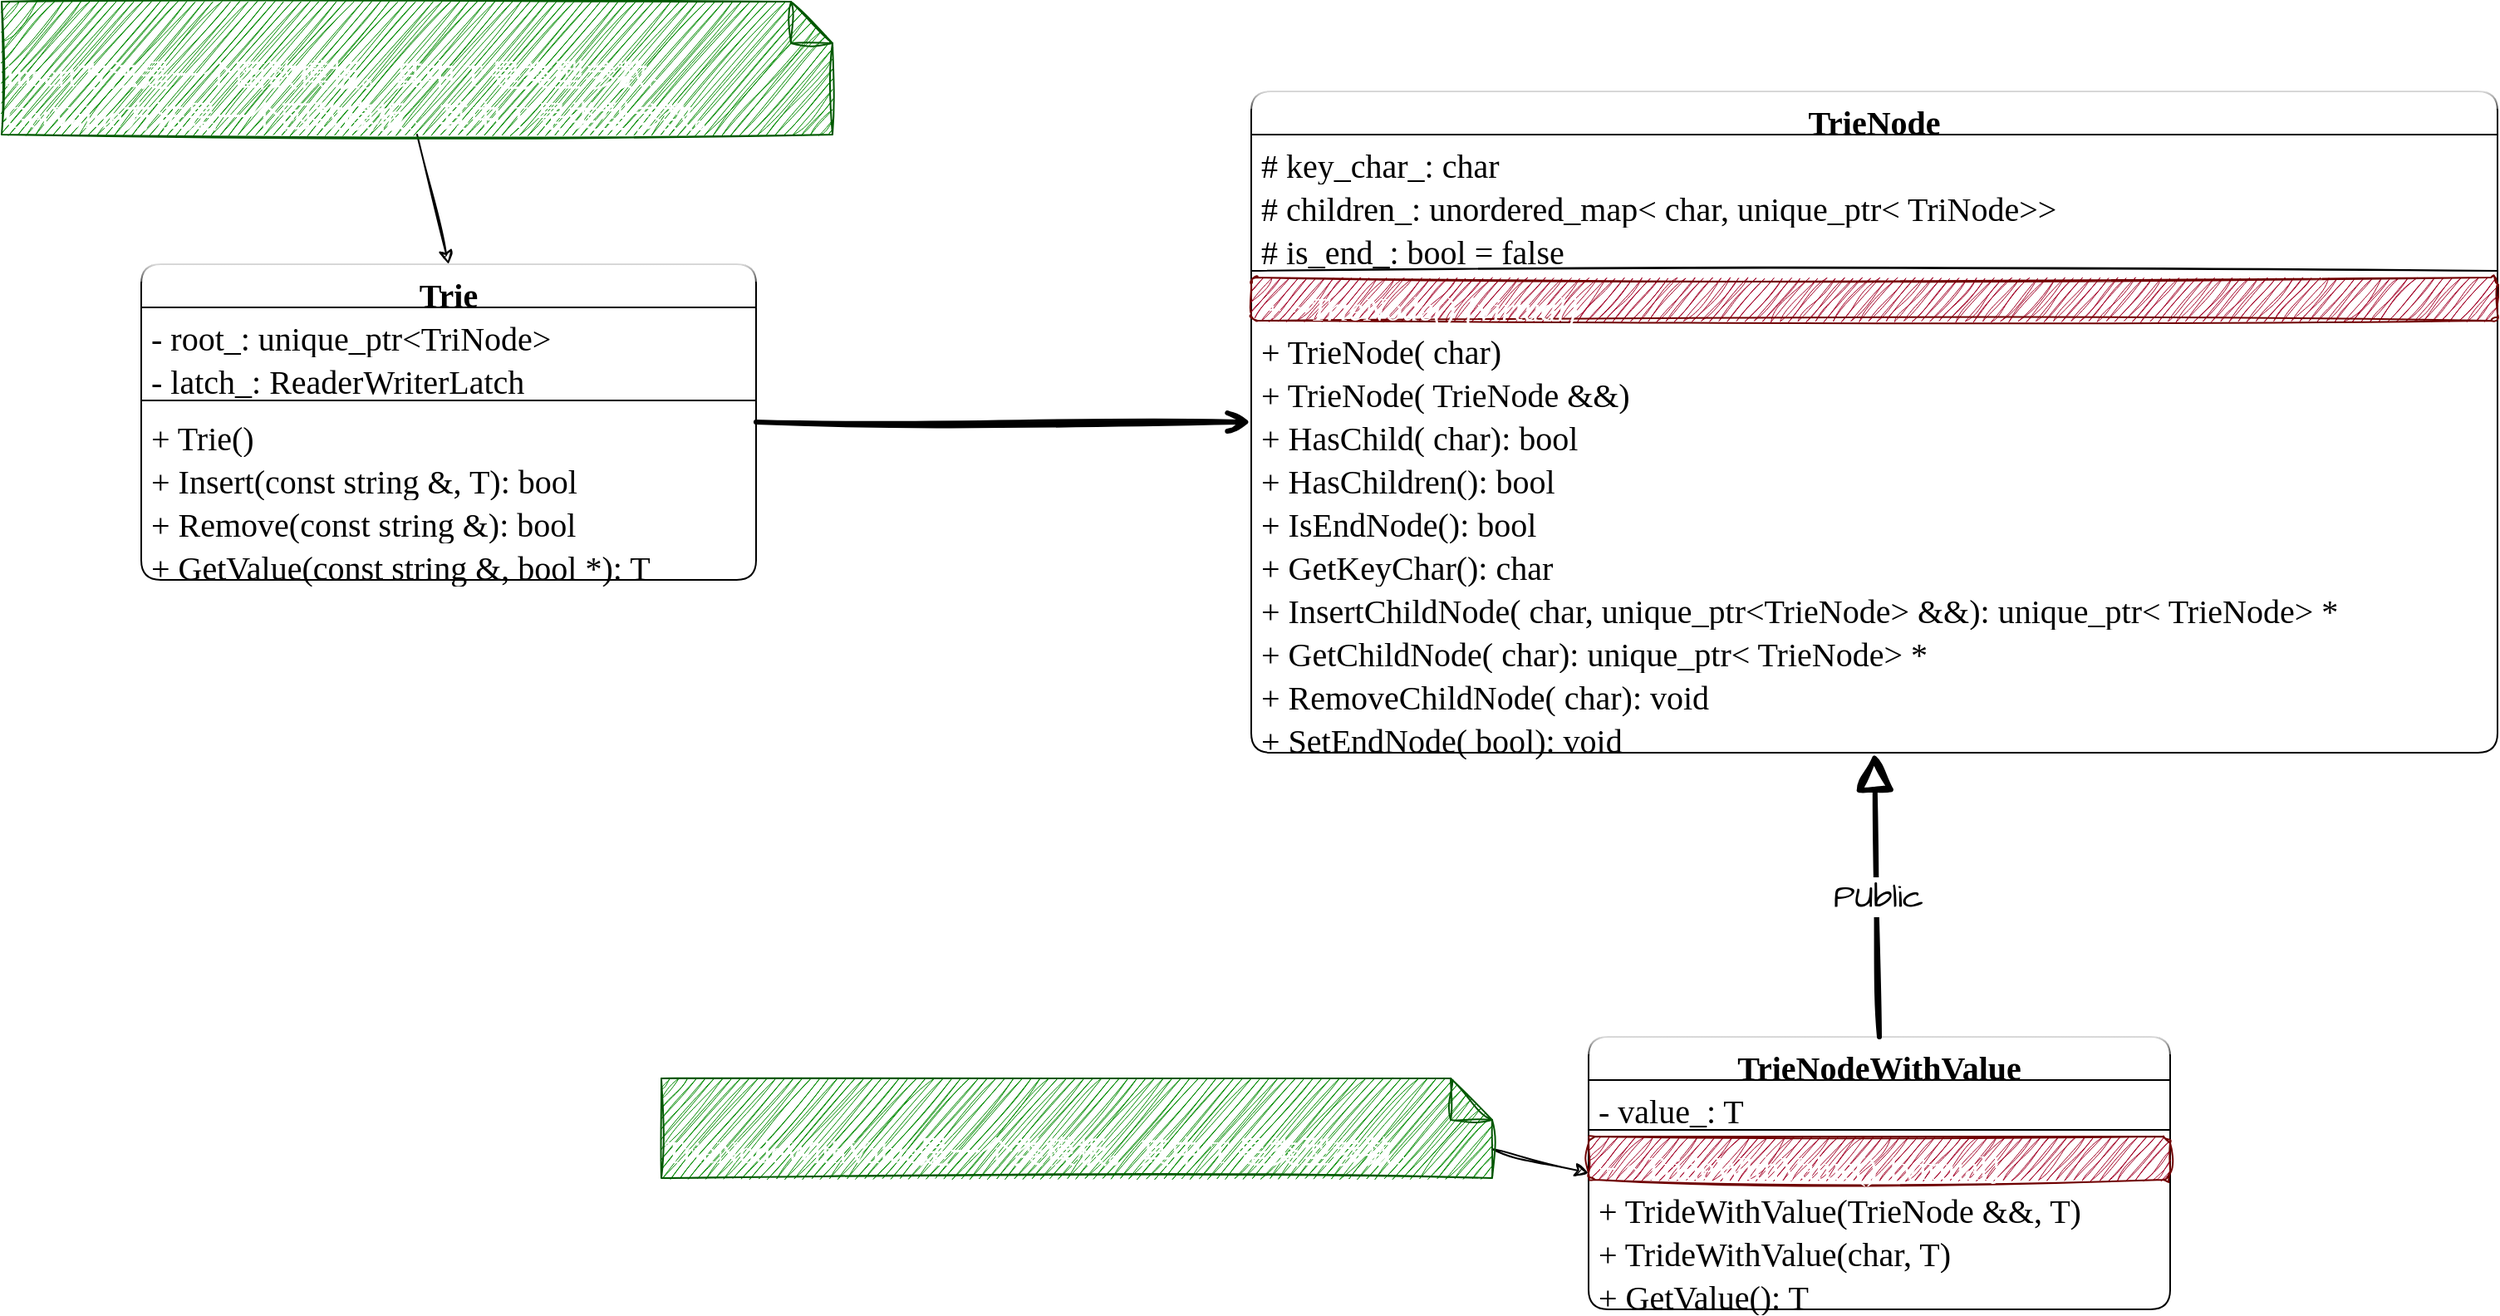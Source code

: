 <mxfile>
    <diagram id="lZExmTqpAr0ocWliqW19" name="Page-1">
        <mxGraphModel dx="4000" dy="1334" grid="0" gridSize="10" guides="1" tooltips="1" connect="1" arrows="1" fold="1" page="1" pageScale="1" pageWidth="1654" pageHeight="2336" math="0" shadow="0">
            <root>
                <mxCell id="0"/>
                <mxCell id="1" parent="0"/>
                <mxCell id="21" value="TrieNode" style="swimlane;fontStyle=1;align=center;verticalAlign=top;childLayout=stackLayout;horizontal=1;startSize=26;horizontalStack=0;resizeParent=1;resizeParentMax=0;resizeLast=0;collapsible=1;marginBottom=0;hachureGap=4;fontFamily=Comic Sans MS;fontSize=20;swimlaneFillColor=default;gradientColor=none;rounded=1;swimlaneLine=1;glass=1;shadow=0;movable=1;resizable=1;rotatable=1;deletable=1;editable=1;connectable=1;fillColor=default;" parent="1" vertex="1">
                    <mxGeometry x="-860" y="134" width="750" height="398" as="geometry"/>
                </mxCell>
                <mxCell id="22" value="# key_char_: char" style="text;align=left;verticalAlign=top;spacingLeft=4;spacingRight=4;overflow=hidden;rotatable=0;points=[[0,0.5],[1,0.5]];portConstraint=eastwest;hachureGap=4;fontFamily=Comic Sans MS;fontSize=20;swimlaneFillColor=none;glass=0;rounded=1;shadow=0;fillColor=none;movable=0;resizable=0;deletable=0;editable=0;connectable=0;sketch=1;curveFitting=1;jiggle=2;" parent="21" vertex="1">
                    <mxGeometry y="26" width="750" height="26" as="geometry"/>
                </mxCell>
                <mxCell id="28" value="# children_: unordered_map&lt; char, unique_ptr&lt; TriNode&gt;&gt;" style="text;align=left;verticalAlign=top;spacingLeft=4;spacingRight=4;overflow=hidden;rotatable=0;points=[[0,0.5],[1,0.5]];portConstraint=eastwest;hachureGap=4;fontFamily=Comic Sans MS;fontSize=20;swimlaneFillColor=none;glass=0;rounded=1;shadow=0;fillColor=none;movable=0;resizable=0;deletable=0;editable=0;connectable=0;sketch=1;curveFitting=1;jiggle=2;" parent="21" vertex="1">
                    <mxGeometry y="52" width="750" height="26" as="geometry"/>
                </mxCell>
                <mxCell id="27" value="# is_end_: bool = false" style="text;align=left;verticalAlign=top;spacingLeft=4;spacingRight=4;overflow=hidden;rotatable=0;points=[[0,0.5],[1,0.5]];portConstraint=eastwest;hachureGap=4;fontFamily=Comic Sans MS;fontSize=20;swimlaneFillColor=none;glass=0;rounded=1;shadow=0;fillColor=none;movable=0;resizable=0;deletable=0;editable=0;connectable=0;sketch=1;curveFitting=1;jiggle=2;" parent="21" vertex="1">
                    <mxGeometry y="78" width="750" height="26" as="geometry"/>
                </mxCell>
                <mxCell id="23" value="" style="line;strokeWidth=1;fillColor=none;align=left;verticalAlign=middle;spacingTop=-1;spacingLeft=3;spacingRight=3;rotatable=0;labelPosition=right;points=[];portConstraint=eastwest;strokeColor=inherit;hachureGap=4;fontFamily=Architects Daughter;fontSource=https%3A%2F%2Ffonts.googleapis.com%2Fcss%3Ffamily%3DArchitects%2BDaughter;fontSize=20;swimlaneFillColor=none;movable=0;resizable=0;deletable=0;editable=0;connectable=0;rounded=1;sketch=1;curveFitting=1;jiggle=2;" parent="21" vertex="1">
                    <mxGeometry y="104" width="750" height="8" as="geometry"/>
                </mxCell>
                <mxCell id="81" value="+ ~TrieNode() {virtual}" style="text;strokeColor=#6F0000;fillColor=#a20025;align=left;verticalAlign=top;spacingLeft=4;spacingRight=4;overflow=hidden;rotatable=0;points=[[0,0.5],[1,0.5]];portConstraint=eastwest;hachureGap=4;fontFamily=Comic Sans MS;fontSize=20;swimlaneFillColor=none;fontStyle=2;fontColor=#ffffff;movable=0;resizable=0;deletable=0;editable=0;connectable=0;rounded=1;sketch=1;curveFitting=1;jiggle=2;" vertex="1" parent="21">
                    <mxGeometry y="112" width="750" height="26" as="geometry"/>
                </mxCell>
                <mxCell id="54" value="+ TrieNode( char)" style="text;strokeColor=none;fillColor=none;align=left;verticalAlign=top;spacingLeft=4;spacingRight=4;overflow=hidden;rotatable=0;points=[[0,0.5],[1,0.5]];portConstraint=eastwest;hachureGap=4;fontFamily=Comic Sans MS;fontSize=20;swimlaneFillColor=none;movable=0;resizable=0;deletable=0;editable=0;connectable=0;rounded=1;sketch=1;curveFitting=1;jiggle=2;" vertex="1" parent="21">
                    <mxGeometry y="138" width="750" height="26" as="geometry"/>
                </mxCell>
                <mxCell id="80" value="+ TrieNode( TrieNode &amp;&amp;)" style="text;strokeColor=none;fillColor=none;align=left;verticalAlign=top;spacingLeft=4;spacingRight=4;overflow=hidden;rotatable=0;points=[[0,0.5],[1,0.5]];portConstraint=eastwest;hachureGap=4;fontFamily=Comic Sans MS;fontSize=20;swimlaneFillColor=none;movable=0;resizable=0;deletable=0;editable=0;connectable=0;rounded=1;sketch=1;curveFitting=1;jiggle=2;" vertex="1" parent="21">
                    <mxGeometry y="164" width="750" height="26" as="geometry"/>
                </mxCell>
                <mxCell id="83" value="+ HasChild( char): bool" style="text;strokeColor=none;fillColor=none;align=left;verticalAlign=top;spacingLeft=4;spacingRight=4;overflow=hidden;rotatable=0;points=[[0,0.5],[1,0.5]];portConstraint=eastwest;hachureGap=4;fontFamily=Comic Sans MS;fontSize=20;swimlaneFillColor=none;fontStyle=0;movable=0;resizable=0;deletable=0;editable=0;connectable=0;rounded=1;sketch=1;curveFitting=1;jiggle=2;" vertex="1" parent="21">
                    <mxGeometry y="190" width="750" height="26" as="geometry"/>
                </mxCell>
                <mxCell id="84" value="+ HasChildren(): bool" style="text;strokeColor=none;fillColor=none;align=left;verticalAlign=top;spacingLeft=4;spacingRight=4;overflow=hidden;rotatable=0;points=[[0,0.5],[1,0.5]];portConstraint=eastwest;hachureGap=4;fontFamily=Comic Sans MS;fontSize=20;swimlaneFillColor=none;fontStyle=0;movable=0;resizable=0;deletable=0;editable=0;connectable=0;rounded=1;sketch=1;curveFitting=1;jiggle=2;" vertex="1" parent="21">
                    <mxGeometry y="216" width="750" height="26" as="geometry"/>
                </mxCell>
                <mxCell id="85" value="+ IsEndNode(): bool" style="text;strokeColor=none;fillColor=none;align=left;verticalAlign=top;spacingLeft=4;spacingRight=4;overflow=hidden;rotatable=0;points=[[0,0.5],[1,0.5]];portConstraint=eastwest;hachureGap=4;fontFamily=Comic Sans MS;fontSize=20;swimlaneFillColor=none;fontStyle=0;movable=0;resizable=0;deletable=0;editable=0;connectable=0;rounded=1;sketch=1;curveFitting=1;jiggle=2;" vertex="1" parent="21">
                    <mxGeometry y="242" width="750" height="26" as="geometry"/>
                </mxCell>
                <mxCell id="86" value="+ GetKeyChar(): char" style="text;strokeColor=none;fillColor=none;align=left;verticalAlign=top;spacingLeft=4;spacingRight=4;overflow=hidden;rotatable=0;points=[[0,0.5],[1,0.5]];portConstraint=eastwest;hachureGap=4;fontFamily=Comic Sans MS;fontSize=20;swimlaneFillColor=none;fontStyle=0;movable=0;resizable=0;deletable=0;editable=0;connectable=0;rounded=1;sketch=1;curveFitting=1;jiggle=2;" vertex="1" parent="21">
                    <mxGeometry y="268" width="750" height="26" as="geometry"/>
                </mxCell>
                <mxCell id="79" value="+ InsertChildNode( char, unique_ptr&lt;TrieNode&gt; &amp;&amp;): unique_ptr&lt; TrieNode&gt; *" style="text;strokeColor=none;fillColor=none;align=left;verticalAlign=top;spacingLeft=4;spacingRight=4;overflow=hidden;rotatable=0;points=[[0,0.5],[1,0.5]];portConstraint=eastwest;hachureGap=4;fontFamily=Comic Sans MS;fontSize=20;swimlaneFillColor=none;movable=0;resizable=0;deletable=0;editable=0;connectable=0;rounded=1;sketch=1;curveFitting=1;jiggle=2;" vertex="1" parent="21">
                    <mxGeometry y="294" width="750" height="26" as="geometry"/>
                </mxCell>
                <mxCell id="78" value="+ GetChildNode( char): unique_ptr&lt; TrieNode&gt; *" style="text;strokeColor=none;fillColor=none;align=left;verticalAlign=top;spacingLeft=4;spacingRight=4;overflow=hidden;rotatable=0;points=[[0,0.5],[1,0.5]];portConstraint=eastwest;hachureGap=4;fontFamily=Comic Sans MS;fontSize=20;swimlaneFillColor=none;movable=0;resizable=0;deletable=0;editable=0;connectable=0;rounded=1;sketch=1;curveFitting=1;jiggle=2;" vertex="1" parent="21">
                    <mxGeometry y="320" width="750" height="26" as="geometry"/>
                </mxCell>
                <mxCell id="53" value="+ RemoveChildNode( char): void" style="text;strokeColor=none;fillColor=none;align=left;verticalAlign=top;spacingLeft=4;spacingRight=4;overflow=hidden;rotatable=0;points=[[0,0.5],[1,0.5]];portConstraint=eastwest;hachureGap=4;fontFamily=Comic Sans MS;fontSize=20;swimlaneFillColor=none;movable=0;resizable=0;deletable=0;editable=0;connectable=0;rounded=1;sketch=1;curveFitting=1;jiggle=2;" vertex="1" parent="21">
                    <mxGeometry y="346" width="750" height="26" as="geometry"/>
                </mxCell>
                <mxCell id="24" value="+ SetEndNode( bool): void" style="text;strokeColor=none;fillColor=none;align=left;verticalAlign=top;spacingLeft=4;spacingRight=4;overflow=hidden;rotatable=0;points=[[0,0.5],[1,0.5]];portConstraint=eastwest;hachureGap=4;fontFamily=Comic Sans MS;fontSize=20;swimlaneFillColor=none;movable=0;resizable=0;deletable=0;editable=0;connectable=0;rounded=1;sketch=1;curveFitting=1;jiggle=2;" parent="21" vertex="1">
                    <mxGeometry y="372" width="750" height="26" as="geometry"/>
                </mxCell>
                <mxCell id="91" value="TrieNodeWithValue" style="swimlane;fontStyle=1;align=center;verticalAlign=top;childLayout=stackLayout;horizontal=1;startSize=26;horizontalStack=0;resizeParent=1;resizeParentMax=0;resizeLast=0;collapsible=1;marginBottom=0;rounded=1;shadow=0;glass=1;hachureGap=4;strokeColor=default;fontFamily=Comic Sans MS;fontSize=20;fontColor=default;fillColor=default;gradientColor=none;swimlaneFillColor=default;movable=1;resizable=1;rotatable=1;deletable=1;editable=1;connectable=1;" vertex="1" parent="1">
                    <mxGeometry x="-657" y="703" width="350" height="164" as="geometry">
                        <mxRectangle x="-475" y="200" width="230" height="40" as="alternateBounds"/>
                    </mxGeometry>
                </mxCell>
                <mxCell id="92" value="- value_: T" style="text;strokeColor=none;fillColor=none;align=left;verticalAlign=top;spacingLeft=4;spacingRight=4;overflow=hidden;rotatable=0;points=[[0,0.5],[1,0.5]];portConstraint=eastwest;rounded=1;shadow=0;glass=1;hachureGap=4;fontFamily=Comic Sans MS;fontSize=20;fontColor=default;startSize=26;sketch=1;curveFitting=1;jiggle=2;movable=0;resizable=0;deletable=0;editable=0;connectable=0;" vertex="1" parent="91">
                    <mxGeometry y="26" width="350" height="26" as="geometry"/>
                </mxCell>
                <mxCell id="93" value="" style="line;strokeWidth=1;fillColor=none;align=left;verticalAlign=middle;spacingTop=-1;spacingLeft=3;spacingRight=3;rotatable=0;labelPosition=right;points=[];portConstraint=eastwest;strokeColor=inherit;rounded=1;shadow=0;glass=1;hachureGap=4;fontFamily=Architects Daughter;fontSource=https%3A%2F%2Ffonts.googleapis.com%2Fcss%3Ffamily%3DArchitects%2BDaughter;fontSize=20;fontColor=default;startSize=26;movable=0;resizable=0;deletable=0;editable=0;connectable=0;" vertex="1" parent="91">
                    <mxGeometry y="52" width="350" height="8" as="geometry"/>
                </mxCell>
                <mxCell id="100" value="+ ~TrideWithValue() {virtual}" style="text;strokeColor=#6F0000;fillColor=#a20025;align=left;verticalAlign=top;spacingLeft=4;spacingRight=4;overflow=hidden;rotatable=0;points=[[0,0.5],[1,0.5]];portConstraint=eastwest;rounded=1;shadow=0;glass=0;hachureGap=4;fontFamily=Comic Sans MS;fontSize=20;fontColor=#ffffff;startSize=26;sketch=1;curveFitting=1;jiggle=2;movable=0;resizable=0;deletable=0;editable=0;connectable=0;" vertex="1" parent="91">
                    <mxGeometry y="60" width="350" height="26" as="geometry"/>
                </mxCell>
                <mxCell id="94" value="+ TrideWithValue(TrieNode &amp;&amp;, T)" style="text;strokeColor=none;fillColor=none;align=left;verticalAlign=top;spacingLeft=4;spacingRight=4;overflow=hidden;rotatable=0;points=[[0,0.5],[1,0.5]];portConstraint=eastwest;rounded=1;shadow=0;glass=1;hachureGap=4;fontFamily=Comic Sans MS;fontSize=20;fontColor=default;startSize=26;sketch=1;curveFitting=1;jiggle=2;movable=0;resizable=0;deletable=0;editable=0;connectable=0;" vertex="1" parent="91">
                    <mxGeometry y="86" width="350" height="26" as="geometry"/>
                </mxCell>
                <mxCell id="99" value="+ TrideWithValue(char, T)" style="text;strokeColor=none;fillColor=none;align=left;verticalAlign=top;spacingLeft=4;spacingRight=4;overflow=hidden;rotatable=0;points=[[0,0.5],[1,0.5]];portConstraint=eastwest;rounded=1;shadow=0;glass=1;hachureGap=4;fontFamily=Comic Sans MS;fontSize=20;fontColor=default;startSize=26;sketch=1;curveFitting=1;jiggle=2;movable=0;resizable=0;deletable=0;editable=0;connectable=0;" vertex="1" parent="91">
                    <mxGeometry y="112" width="350" height="26" as="geometry"/>
                </mxCell>
                <mxCell id="102" value="+ GetValue(): T" style="text;strokeColor=none;fillColor=none;align=left;verticalAlign=top;spacingLeft=4;spacingRight=4;overflow=hidden;rotatable=0;points=[[0,0.5],[1,0.5]];portConstraint=eastwest;rounded=1;shadow=0;glass=1;hachureGap=4;fontFamily=Comic Sans MS;fontSize=20;fontColor=default;startSize=26;sketch=1;curveFitting=1;jiggle=2;movable=0;resizable=0;deletable=0;editable=0;connectable=0;" vertex="1" parent="91">
                    <mxGeometry y="138" width="350" height="26" as="geometry"/>
                </mxCell>
                <mxCell id="96" value="PUblic" style="endArrow=block;endSize=16;endFill=0;html=1;hachureGap=4;fontFamily=Architects Daughter;fontSource=https%3A%2F%2Ffonts.googleapis.com%2Fcss%3Ffamily%3DArchitects%2BDaughter;fontSize=20;fontColor=default;shadow=0;rounded=1;sketch=1;curveFitting=1;jiggle=2;exitX=0.5;exitY=0;exitDx=0;exitDy=0;entryX=0.5;entryY=1;entryDx=0;entryDy=0;strokeWidth=3;" edge="1" parent="1" source="91" target="21">
                    <mxGeometry width="160" relative="1" as="geometry">
                        <mxPoint x="-250" y="360" as="sourcePoint"/>
                        <mxPoint x="-510" y="390" as="targetPoint"/>
                    </mxGeometry>
                </mxCell>
                <mxCell id="98" style="edgeStyle=none;sketch=1;hachureGap=4;jiggle=2;curveFitting=1;html=1;exitX=0;exitY=0;exitDx=500;exitDy=42.5;exitPerimeter=0;entryX=0;entryY=0.5;entryDx=0;entryDy=0;fontFamily=Comic Sans MS;fontSource=https%3A%2F%2Ffonts.googleapis.com%2Fcss%3Ffamily%3DArchitects%2BDaughter;fontSize=20;fontColor=default;startSize=26;" edge="1" parent="1" source="97" target="91">
                    <mxGeometry relative="1" as="geometry"/>
                </mxCell>
                <mxCell id="97" value="&lt;font style=&quot;font-size: 19px;&quot;&gt;TrieNodeWithValue是一个类模板。其中 T 是类型参数。&lt;/font&gt;" style="shape=note2;boundedLbl=1;whiteSpace=wrap;html=1;size=25;verticalAlign=top;align=left;rounded=1;shadow=0;glass=1;sketch=1;hachureGap=4;jiggle=2;curveFitting=1;fontFamily=Comic Sans MS;fontSize=20;startSize=26;fillColor=#008a00;strokeColor=#005700;fontColor=#ffffff;" vertex="1" parent="1">
                    <mxGeometry x="-1215" y="728" width="500" height="60" as="geometry"/>
                </mxCell>
                <mxCell id="111" value="Trie" style="swimlane;fontStyle=1;align=center;verticalAlign=top;childLayout=stackLayout;horizontal=1;startSize=26;horizontalStack=0;resizeParent=1;resizeParentMax=0;resizeLast=0;collapsible=1;marginBottom=0;rounded=1;shadow=0;glass=1;hachureGap=4;strokeColor=default;fontFamily=Comic Sans MS;fontSize=20;fontColor=default;fillColor=default;gradientColor=none;movable=1;resizable=1;rotatable=1;deletable=1;editable=1;connectable=1;" vertex="1" parent="1">
                    <mxGeometry x="-1528" y="238" width="370" height="190" as="geometry"/>
                </mxCell>
                <mxCell id="112" value="- root_: unique_ptr&lt;TriNode&gt;" style="text;strokeColor=none;fillColor=none;align=left;verticalAlign=top;spacingLeft=4;spacingRight=4;overflow=hidden;rotatable=0;points=[[0,0.5],[1,0.5]];portConstraint=eastwest;rounded=1;shadow=0;glass=1;hachureGap=4;fontFamily=Comic Sans MS;fontSize=20;fontColor=default;startSize=26;movable=0;resizable=0;deletable=0;editable=0;connectable=0;" vertex="1" parent="111">
                    <mxGeometry y="26" width="370" height="26" as="geometry"/>
                </mxCell>
                <mxCell id="115" value="- latch_: ReaderWriterLatch" style="text;strokeColor=none;fillColor=none;align=left;verticalAlign=top;spacingLeft=4;spacingRight=4;overflow=hidden;rotatable=0;points=[[0,0.5],[1,0.5]];portConstraint=eastwest;rounded=1;shadow=0;glass=1;hachureGap=4;fontFamily=Comic Sans MS;fontSize=20;fontColor=default;startSize=26;movable=0;resizable=0;deletable=0;editable=0;connectable=0;" vertex="1" parent="111">
                    <mxGeometry y="52" width="370" height="26" as="geometry"/>
                </mxCell>
                <mxCell id="113" value="" style="line;strokeWidth=1;fillColor=none;align=left;verticalAlign=middle;spacingTop=-1;spacingLeft=3;spacingRight=3;rotatable=0;labelPosition=right;points=[];portConstraint=eastwest;strokeColor=inherit;rounded=1;shadow=0;glass=1;hachureGap=4;fontFamily=Comic Sans MS;fontSize=20;fontColor=default;startSize=26;movable=0;resizable=0;deletable=0;editable=0;connectable=0;" vertex="1" parent="111">
                    <mxGeometry y="78" width="370" height="8" as="geometry"/>
                </mxCell>
                <mxCell id="114" value="+ Trie()" style="text;strokeColor=none;fillColor=none;align=left;verticalAlign=top;spacingLeft=4;spacingRight=4;overflow=hidden;rotatable=0;points=[[0,0.5],[1,0.5]];portConstraint=eastwest;rounded=1;shadow=0;glass=1;hachureGap=4;fontFamily=Comic Sans MS;fontSize=20;fontColor=default;startSize=26;movable=0;resizable=0;deletable=0;editable=0;connectable=0;" vertex="1" parent="111">
                    <mxGeometry y="86" width="370" height="26" as="geometry"/>
                </mxCell>
                <mxCell id="116" value="+ Insert(const string &amp;, T): bool" style="text;strokeColor=none;fillColor=none;align=left;verticalAlign=top;spacingLeft=4;spacingRight=4;overflow=hidden;rotatable=0;points=[[0,0.5],[1,0.5]];portConstraint=eastwest;rounded=1;shadow=0;glass=1;hachureGap=4;fontFamily=Comic Sans MS;fontSize=20;fontColor=default;startSize=26;movable=0;resizable=0;deletable=0;editable=0;connectable=0;" vertex="1" parent="111">
                    <mxGeometry y="112" width="370" height="26" as="geometry"/>
                </mxCell>
                <mxCell id="119" value="+ Remove(const string &amp;): bool" style="text;strokeColor=none;fillColor=none;align=left;verticalAlign=top;spacingLeft=4;spacingRight=4;overflow=hidden;rotatable=0;points=[[0,0.5],[1,0.5]];portConstraint=eastwest;rounded=1;shadow=0;glass=1;hachureGap=4;fontFamily=Comic Sans MS;fontSize=20;fontColor=default;startSize=26;movable=0;resizable=0;deletable=0;editable=0;connectable=0;" vertex="1" parent="111">
                    <mxGeometry y="138" width="370" height="26" as="geometry"/>
                </mxCell>
                <mxCell id="120" value="+ GetValue(const string &amp;, bool *): T" style="text;strokeColor=none;fillColor=none;align=left;verticalAlign=top;spacingLeft=4;spacingRight=4;overflow=hidden;rotatable=0;points=[[0,0.5],[1,0.5]];portConstraint=eastwest;rounded=1;shadow=0;glass=1;hachureGap=4;fontFamily=Comic Sans MS;fontSize=20;fontColor=default;startSize=26;movable=0;resizable=0;deletable=0;editable=0;connectable=0;" vertex="1" parent="111">
                    <mxGeometry y="164" width="370" height="26" as="geometry"/>
                </mxCell>
                <mxCell id="118" style="edgeStyle=none;sketch=1;hachureGap=4;jiggle=2;curveFitting=1;html=1;exitX=0.5;exitY=1;exitDx=0;exitDy=0;exitPerimeter=0;entryX=0.5;entryY=0;entryDx=0;entryDy=0;fontFamily=Comic Sans MS;fontSource=https%3A%2F%2Ffonts.googleapis.com%2Fcss%3Ffamily%3DArchitects%2BDaughter;fontSize=20;fontColor=default;startSize=26;movable=1;resizable=1;rotatable=1;deletable=1;editable=1;connectable=1;strokeWidth=1;" edge="1" parent="1" source="117" target="111">
                    <mxGeometry relative="1" as="geometry"/>
                </mxCell>
                <mxCell id="117" value="&lt;font style=&quot;font-size: 19px;&quot;&gt;Insert方法是一个函数模板。其中 T 是类型参数。&lt;br&gt;GetValue方法是一个函数模板。其中 T 是类型参数。&lt;br&gt;&lt;/font&gt;" style="shape=note2;boundedLbl=1;whiteSpace=wrap;html=1;size=25;verticalAlign=top;align=left;rounded=1;shadow=0;glass=1;sketch=1;hachureGap=4;jiggle=2;curveFitting=1;fontFamily=Comic Sans MS;fontSize=20;startSize=26;fillColor=#008a00;strokeColor=#005700;fontColor=#ffffff;" vertex="1" parent="1">
                    <mxGeometry x="-1612" y="80" width="500" height="80" as="geometry"/>
                </mxCell>
                <mxCell id="124" value="" style="endArrow=open;startArrow=none;endFill=0;startFill=0;endSize=8;html=1;verticalAlign=bottom;labelBackgroundColor=none;strokeWidth=3;sketch=1;hachureGap=4;jiggle=2;curveFitting=1;fontFamily=Comic Sans MS;fontSource=https%3A%2F%2Ffonts.googleapis.com%2Fcss%3Ffamily%3DArchitects%2BDaughter;fontSize=20;fontColor=default;exitX=1;exitY=0.5;exitDx=0;exitDy=0;entryX=0;entryY=0.5;entryDx=0;entryDy=0;" edge="1" parent="1" source="111" target="21">
                    <mxGeometry width="160" relative="1" as="geometry">
                        <mxPoint x="-650" y="310" as="sourcePoint"/>
                        <mxPoint x="-510" y="294.41" as="targetPoint"/>
                    </mxGeometry>
                </mxCell>
            </root>
        </mxGraphModel>
    </diagram>
</mxfile>